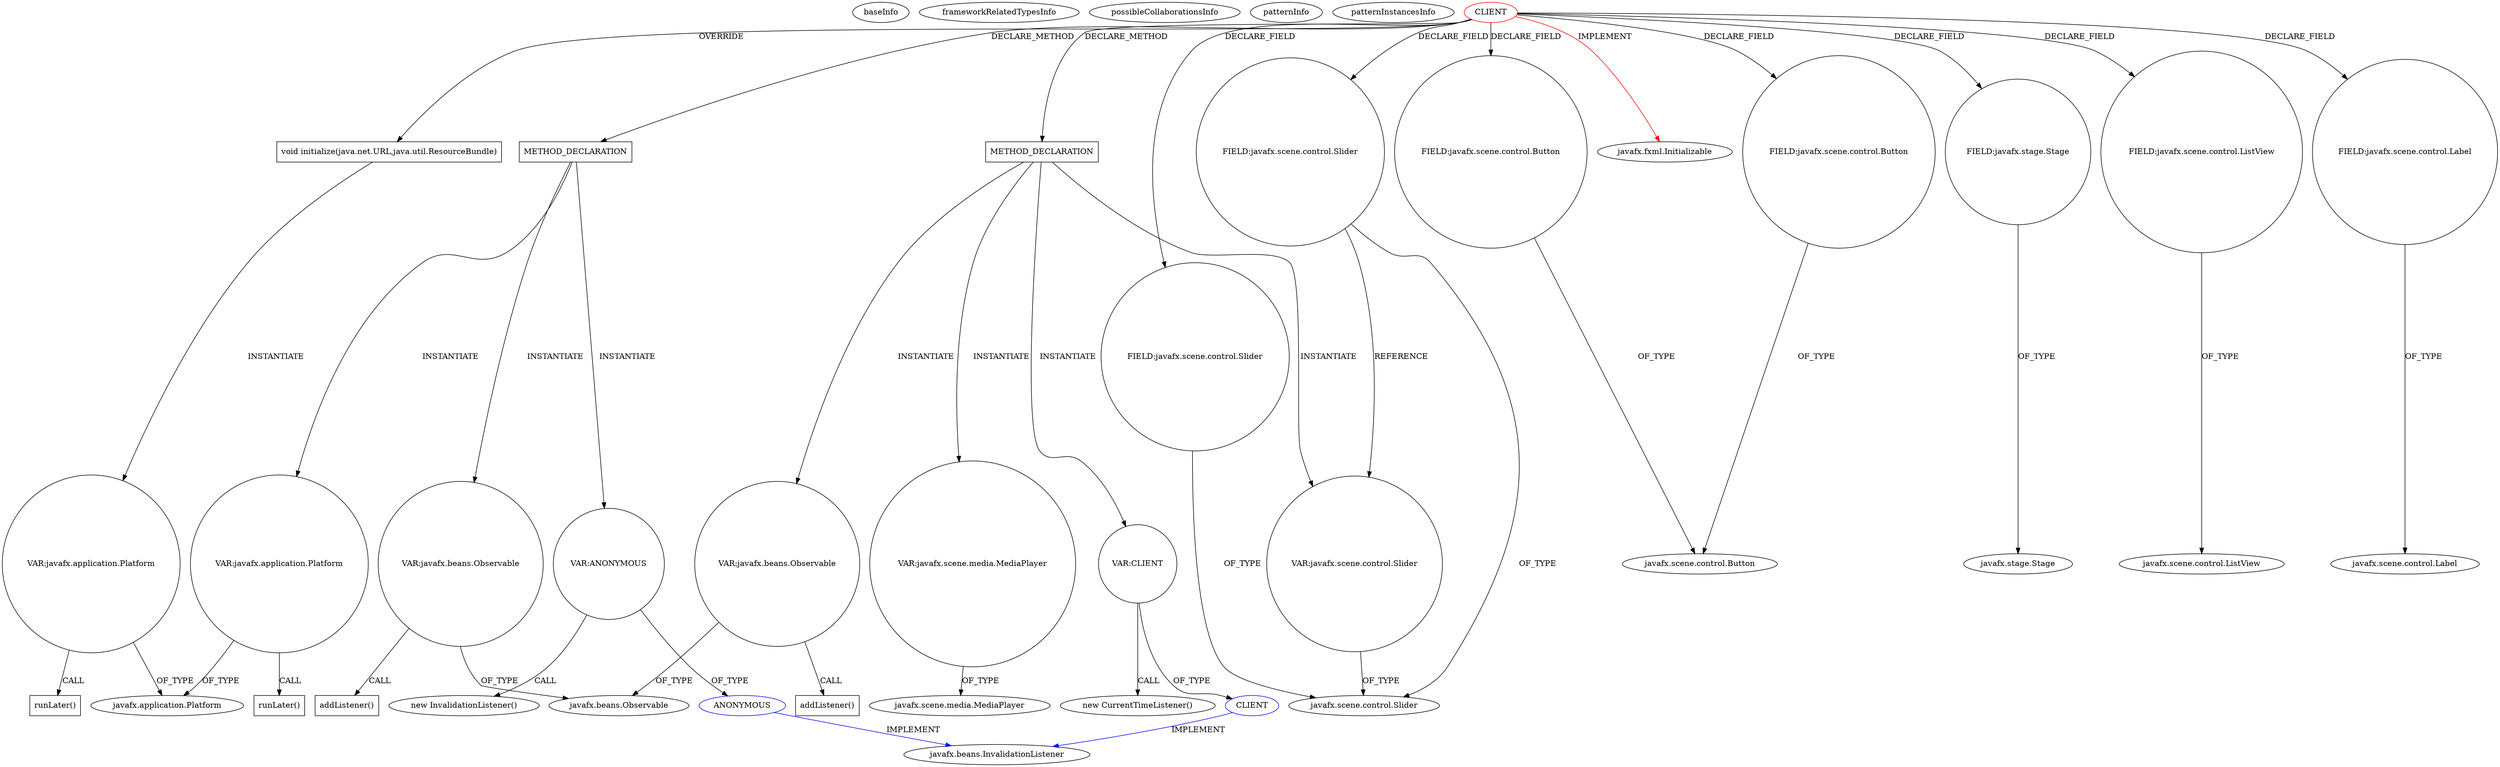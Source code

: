 digraph {
baseInfo[graphId=1670,category="pattern",isAnonymous=false,possibleRelation=true]
frameworkRelatedTypesInfo[0="javafx.fxml.Initializable"]
possibleCollaborationsInfo[0="1670~INSTANTIATION-CLIENT_METHOD_DECLARATION-~javafx.fxml.Initializable ~javafx.beans.InvalidationListener ~false~true",1="1670~INSTANTIATION-CLIENT_METHOD_DECLARATION-~javafx.fxml.Initializable ~javafx.beans.InvalidationListener ~false~false"]
patternInfo[frequency=2.0,patternRootClient=0]
patternInstancesInfo[0="Daniel-Cristian-MusicPlayerStuff~/Daniel-Cristian-MusicPlayerStuff/MusicPlayerStuff-master/src/Controllers/VimMainController.java~VimMainController~314",1="Daniel-Cristian-MusicPlayerStuff~/Daniel-Cristian-MusicPlayerStuff/MusicPlayerStuff-master/src/Controllers/MusicVimController.java~MusicVimController~318"]
26[label="javafx.beans.InvalidationListener",vertexType="FRAMEWORK_INTERFACE_TYPE",isFrameworkType=false]
52[label="ANONYMOUS",vertexType="REFERENCE_ANONYMOUS_DECLARATION",isFrameworkType=false,color=blue]
51[label="VAR:ANONYMOUS",vertexType="VARIABLE_EXPRESION",isFrameworkType=false,shape=circle]
43[label="METHOD_DECLARATION",vertexType="CLIENT_METHOD_DECLARATION",isFrameworkType=false,shape=box]
0[label="CLIENT",vertexType="ROOT_CLIENT_CLASS_DECLARATION",isFrameworkType=false,color=red]
10[label="FIELD:javafx.scene.control.Button",vertexType="FIELD_DECLARATION",isFrameworkType=false,shape=circle]
2[label="FIELD:javafx.scene.control.Button",vertexType="FIELD_DECLARATION",isFrameworkType=false,shape=circle]
1[label="javafx.fxml.Initializable",vertexType="FRAMEWORK_INTERFACE_TYPE",isFrameworkType=false]
44[label="VAR:javafx.beans.Observable",vertexType="VARIABLE_EXPRESION",isFrameworkType=false,shape=circle]
29[label="javafx.beans.Observable",vertexType="FRAMEWORK_INTERFACE_TYPE",isFrameworkType=false]
27[label="VAR:javafx.beans.Observable",vertexType="VARIABLE_EXPRESION",isFrameworkType=false,shape=circle]
18[label="void initialize(java.net.URL,java.util.ResourceBundle)",vertexType="OVERRIDING_METHOD_DECLARATION",isFrameworkType=false,shape=box]
6[label="FIELD:javafx.stage.Stage",vertexType="FIELD_DECLARATION",isFrameworkType=false,shape=circle]
7[label="javafx.stage.Stage",vertexType="FRAMEWORK_CLASS_TYPE",isFrameworkType=false]
4[label="FIELD:javafx.scene.control.ListView",vertexType="FIELD_DECLARATION",isFrameworkType=false,shape=circle]
5[label="javafx.scene.control.ListView",vertexType="FRAMEWORK_CLASS_TYPE",isFrameworkType=false]
12[label="FIELD:javafx.scene.control.Slider",vertexType="FIELD_DECLARATION",isFrameworkType=false,shape=circle]
40[label="VAR:javafx.scene.control.Slider",vertexType="VARIABLE_EXPRESION",isFrameworkType=false,shape=circle]
16[label="FIELD:javafx.scene.control.Slider",vertexType="FIELD_DECLARATION",isFrameworkType=false,shape=circle]
22[label="METHOD_DECLARATION",vertexType="CLIENT_METHOD_DECLARATION",isFrameworkType=false,shape=box]
24[label="VAR:CLIENT",vertexType="VARIABLE_EXPRESION",isFrameworkType=false,shape=circle]
30[label="VAR:javafx.scene.media.MediaPlayer",vertexType="VARIABLE_EXPRESION",isFrameworkType=false,shape=circle]
32[label="javafx.scene.media.MediaPlayer",vertexType="FRAMEWORK_CLASS_TYPE",isFrameworkType=false]
23[label="new CurrentTimeListener()",vertexType="CONSTRUCTOR_CALL",isFrameworkType=false]
14[label="FIELD:javafx.scene.control.Label",vertexType="FIELD_DECLARATION",isFrameworkType=false,shape=circle]
9[label="javafx.scene.control.Label",vertexType="FRAMEWORK_CLASS_TYPE",isFrameworkType=false]
54[label="VAR:javafx.application.Platform",vertexType="VARIABLE_EXPRESION",isFrameworkType=false,shape=circle]
21[label="javafx.application.Platform",vertexType="FRAMEWORK_CLASS_TYPE",isFrameworkType=false]
19[label="VAR:javafx.application.Platform",vertexType="VARIABLE_EXPRESION",isFrameworkType=false,shape=circle]
20[label="runLater()",vertexType="INSIDE_CALL",isFrameworkType=false,shape=box]
3[label="javafx.scene.control.Button",vertexType="FRAMEWORK_CLASS_TYPE",isFrameworkType=false]
55[label="runLater()",vertexType="INSIDE_CALL",isFrameworkType=false,shape=box]
13[label="javafx.scene.control.Slider",vertexType="FRAMEWORK_CLASS_TYPE",isFrameworkType=false]
50[label="new InvalidationListener()",vertexType="CONSTRUCTOR_CALL",isFrameworkType=false]
28[label="addListener()",vertexType="INSIDE_CALL",isFrameworkType=false,shape=box]
25[label="CLIENT",vertexType="REFERENCE_CLIENT_CLASS_DECLARATION",isFrameworkType=false,color=blue]
45[label="addListener()",vertexType="INSIDE_CALL",isFrameworkType=false,shape=box]
52->26[label="IMPLEMENT",color=blue]
4->5[label="OF_TYPE"]
27->29[label="OF_TYPE"]
18->19[label="INSTANTIATE"]
43->44[label="INSTANTIATE"]
30->32[label="OF_TYPE"]
22->30[label="INSTANTIATE"]
2->3[label="OF_TYPE"]
25->26[label="IMPLEMENT",color=blue]
19->21[label="OF_TYPE"]
0->4[label="DECLARE_FIELD"]
27->28[label="CALL"]
0->10[label="DECLARE_FIELD"]
0->14[label="DECLARE_FIELD"]
0->16[label="DECLARE_FIELD"]
44->45[label="CALL"]
43->51[label="INSTANTIATE"]
14->9[label="OF_TYPE"]
19->20[label="CALL"]
0->6[label="DECLARE_FIELD"]
10->3[label="OF_TYPE"]
0->12[label="DECLARE_FIELD"]
54->55[label="CALL"]
22->24[label="INSTANTIATE"]
40->13[label="OF_TYPE"]
24->25[label="OF_TYPE"]
22->27[label="INSTANTIATE"]
43->54[label="INSTANTIATE"]
12->40[label="REFERENCE"]
54->21[label="OF_TYPE"]
44->29[label="OF_TYPE"]
12->13[label="OF_TYPE"]
0->2[label="DECLARE_FIELD"]
0->43[label="DECLARE_METHOD"]
6->7[label="OF_TYPE"]
51->52[label="OF_TYPE"]
0->1[label="IMPLEMENT",color=red]
51->50[label="CALL"]
24->23[label="CALL"]
16->13[label="OF_TYPE"]
0->18[label="OVERRIDE"]
0->22[label="DECLARE_METHOD"]
22->40[label="INSTANTIATE"]
}
